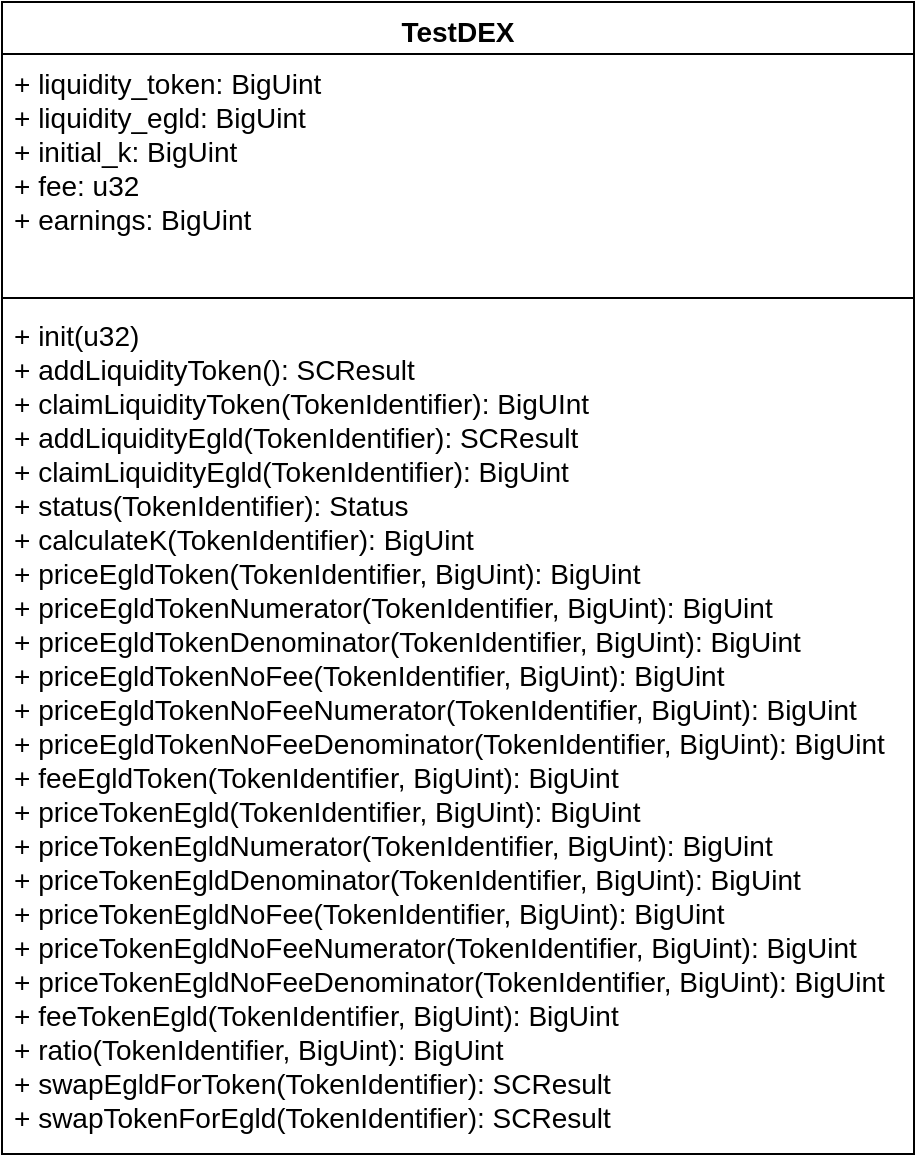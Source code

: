 <mxfile version="18.1.3" type="device"><diagram id="ic23yRgSjpwbx4xKmJaA" name="Página-1"><mxGraphModel dx="961" dy="1022" grid="1" gridSize="12" guides="1" tooltips="1" connect="1" arrows="1" fold="1" page="1" pageScale="1" pageWidth="827" pageHeight="1169" math="0" shadow="0"><root><mxCell id="0"/><mxCell id="1" parent="0"/><mxCell id="J1PMrPOwMTAz5_xErfLU-1" value="TestDEX" style="swimlane;fontStyle=1;align=center;verticalAlign=top;childLayout=stackLayout;horizontal=1;startSize=26;horizontalStack=0;resizeParent=1;resizeParentMax=0;resizeLast=0;collapsible=1;marginBottom=0;fontSize=14;" parent="1" vertex="1"><mxGeometry x="12" y="12" width="456" height="576" as="geometry"><mxRectangle x="330" y="480" width="80" height="26" as="alternateBounds"/></mxGeometry></mxCell><mxCell id="J1PMrPOwMTAz5_xErfLU-2" value="+ liquidity_token: BigUint&#10;+ liquidity_egld: BigUint&#10;+ initial_k: BigUint&#10;+ fee: u32&#10;+ earnings: BigUint" style="text;strokeColor=none;fillColor=none;align=left;verticalAlign=top;spacingLeft=4;spacingRight=4;overflow=hidden;rotatable=0;points=[[0,0.5],[1,0.5]];portConstraint=eastwest;fontSize=14;" parent="J1PMrPOwMTAz5_xErfLU-1" vertex="1"><mxGeometry y="26" width="456" height="118" as="geometry"/></mxCell><mxCell id="J1PMrPOwMTAz5_xErfLU-3" value="" style="line;strokeWidth=1;fillColor=none;align=left;verticalAlign=middle;spacingTop=-1;spacingLeft=3;spacingRight=3;rotatable=0;labelPosition=right;points=[];portConstraint=eastwest;fontSize=14;" parent="J1PMrPOwMTAz5_xErfLU-1" vertex="1"><mxGeometry y="144" width="456" height="8" as="geometry"/></mxCell><mxCell id="J1PMrPOwMTAz5_xErfLU-4" value="+ init(u32)&#10;+ addLiquidityToken(): SCResult&#10;+ claimLiquidityToken(TokenIdentifier): BigUInt&#10;+ addLiquidityEgld(TokenIdentifier): SCResult&#10;+ claimLiquidityEgld(TokenIdentifier): BigUint&#10;+ status(TokenIdentifier): Status&#10;+ calculateK(TokenIdentifier): BigUint&#10;+ priceEgldToken(TokenIdentifier, BigUint): BigUint&#10;+ priceEgldTokenNumerator(TokenIdentifier, BigUint): BigUint&#10;+ priceEgldTokenDenominator(TokenIdentifier, BigUint): BigUint&#10;+ priceEgldTokenNoFee(TokenIdentifier, BigUint): BigUint&#10;+ priceEgldTokenNoFeeNumerator(TokenIdentifier, BigUint): BigUint&#10;+ priceEgldTokenNoFeeDenominator(TokenIdentifier, BigUint): BigUint&#10;+ feeEgldToken(TokenIdentifier, BigUint): BigUint&#10;+ priceTokenEgld(TokenIdentifier, BigUint): BigUint&#10;+ priceTokenEgldNumerator(TokenIdentifier, BigUint): BigUint&#10;+ priceTokenEgldDenominator(TokenIdentifier, BigUint): BigUint&#10;+ priceTokenEgldNoFee(TokenIdentifier, BigUint): BigUint&#10;+ priceTokenEgldNoFeeNumerator(TokenIdentifier, BigUint): BigUint&#10;+ priceTokenEgldNoFeeDenominator(TokenIdentifier, BigUint): BigUint&#10;+ feeTokenEgld(TokenIdentifier, BigUint): BigUint&#10;+ ratio(TokenIdentifier, BigUint): BigUint&#10;+ swapEgldForToken(TokenIdentifier): SCResult&#10;+ swapTokenForEgld(TokenIdentifier): SCResult&#10;&#10;&#10;&#10;" style="text;strokeColor=none;fillColor=none;align=left;verticalAlign=top;spacingLeft=4;spacingRight=4;overflow=hidden;rotatable=0;points=[[0,0.5],[1,0.5]];portConstraint=eastwest;fontSize=14;" parent="J1PMrPOwMTAz5_xErfLU-1" vertex="1"><mxGeometry y="152" width="456" height="424" as="geometry"/></mxCell></root></mxGraphModel></diagram></mxfile>